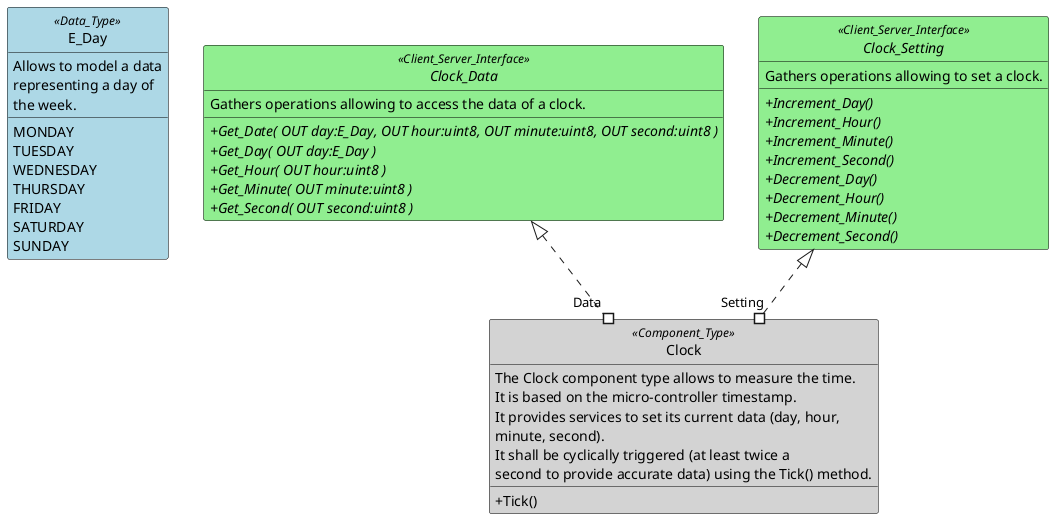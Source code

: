 @startuml
skinparam classAttributeIconSize 0
hide empty members
hide circle

skinparam class {
  BorderColor Black
  BackgroundColor<<Client_Server_Interface>> LightGreen
  BackgroundColor<<Component_Type>> LightGrey
  BackgroundColor<<Data_Type>> LightBlue
}

enum E_Day  <<Data_Type>>
{
  Allows to model a data
  representing a day of
  the week.
  __
  MONDAY
  TUESDAY
  WEDNESDAY
  THURSDAY
  FRIDAY
  SATURDAY
  SUNDAY
}

interface Clock_Data <<Client_Server_Interface>>
{
  Gathers operations allowing to access the data of a clock.
  __
  {abstract} +Get_Date( OUT day:E_Day, OUT hour:uint8, OUT minute:uint8, OUT second:uint8 )
  {abstract} +Get_Day( OUT day:E_Day )
  {abstract} +Get_Hour( OUT hour:uint8 )
  {abstract} +Get_Minute( OUT minute:uint8 )
  {abstract} +Get_Second( OUT second:uint8 )
}

interface Clock_Setting <<Client_Server_Interface>>
{
  Gathers operations allowing to set a clock.
  __
  {abstract} +Increment_Day()
  {abstract} +Increment_Hour()
  {abstract} +Increment_Minute()
  {abstract} +Increment_Second()
  {abstract} +Decrement_Day()
  {abstract} +Decrement_Hour()
  {abstract} +Decrement_Minute()
  {abstract} +Decrement_Second()
}


class Clock <<Component_Type>>
{
  The Clock component type allows to measure the time.
  It is based on the micro-controller timestamp.
  It provides services to set its current data (day, hour,
  minute, second).
  It shall be cyclically triggered (at least twice a
  second to provide accurate data) using the Tick() method.
  __
  + Tick()
}

Clock_Setting <|.down.# "Setting" Clock
Clock_Data <|.down.# "Data" Clock
  
@enduml